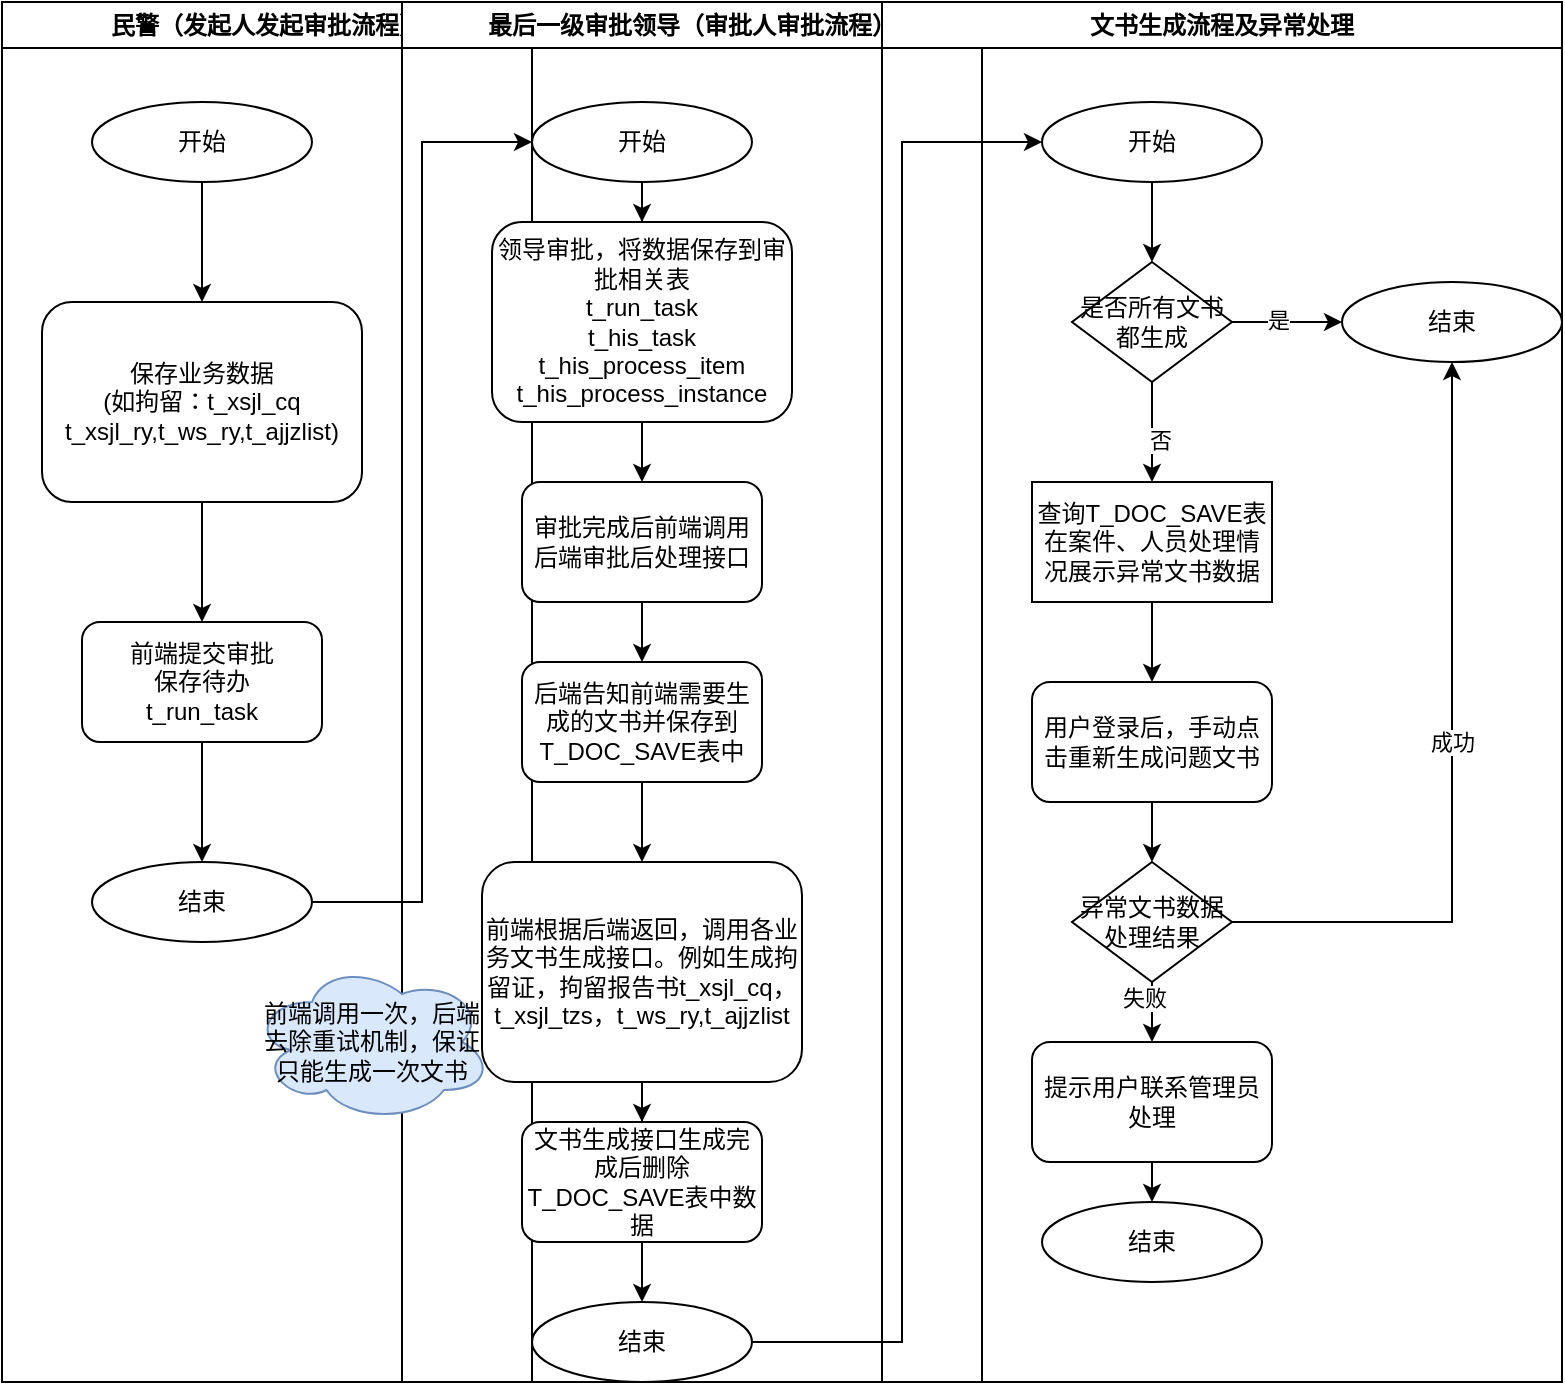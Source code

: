 <mxfile version="22.0.8" type="github">
  <diagram name="第 1 页" id="LQdozCUzeREpDvEhHPBl">
    <mxGraphModel dx="1195" dy="658" grid="1" gridSize="10" guides="1" tooltips="1" connect="1" arrows="1" fold="1" page="1" pageScale="1" pageWidth="827" pageHeight="1169" math="0" shadow="0">
      <root>
        <mxCell id="0" />
        <mxCell id="1" parent="0" />
        <mxCell id="T9YjubL9M0EGLn5qWtzr-11" value="" style="edgeStyle=orthogonalEdgeStyle;rounded=0;orthogonalLoop=1;jettySize=auto;html=1;" parent="1" source="T9YjubL9M0EGLn5qWtzr-10" target="T9YjubL9M0EGLn5qWtzr-1" edge="1">
          <mxGeometry relative="1" as="geometry" />
        </mxCell>
        <mxCell id="T9YjubL9M0EGLn5qWtzr-10" value="开始" style="ellipse;whiteSpace=wrap;html=1;" parent="1" vertex="1">
          <mxGeometry x="85" y="130" width="110" height="40" as="geometry" />
        </mxCell>
        <mxCell id="CQb4Y2ikIRKzOgYr6Xi7-2" value="民警（发起人发起审批流程）" style="swimlane;whiteSpace=wrap;html=1;" parent="1" vertex="1">
          <mxGeometry x="40" y="80" width="265" height="690" as="geometry" />
        </mxCell>
        <mxCell id="CQb4Y2ikIRKzOgYr6Xi7-4" value="结束" style="ellipse;whiteSpace=wrap;html=1;" parent="CQb4Y2ikIRKzOgYr6Xi7-2" vertex="1">
          <mxGeometry x="45" y="430" width="110" height="40" as="geometry" />
        </mxCell>
        <mxCell id="T9YjubL9M0EGLn5qWtzr-1" value="保存业务数据&lt;br&gt;(如拘留：t_xsjl_cq&lt;br&gt;&lt;span style=&quot;background-color: initial;&quot;&gt;t_xsjl_ry,t_ws_ry,t_ajjzlist&lt;/span&gt;)" style="rounded=1;whiteSpace=wrap;html=1;" parent="CQb4Y2ikIRKzOgYr6Xi7-2" vertex="1">
          <mxGeometry x="20" y="150" width="160" height="100" as="geometry" />
        </mxCell>
        <mxCell id="T9YjubL9M0EGLn5qWtzr-2" value="前端提交审批&lt;br&gt;保存待办&lt;br&gt;t_run_task" style="whiteSpace=wrap;html=1;rounded=1;" parent="CQb4Y2ikIRKzOgYr6Xi7-2" vertex="1">
          <mxGeometry x="40" y="310" width="120" height="60" as="geometry" />
        </mxCell>
        <mxCell id="T9YjubL9M0EGLn5qWtzr-3" value="" style="edgeStyle=orthogonalEdgeStyle;rounded=0;orthogonalLoop=1;jettySize=auto;html=1;" parent="CQb4Y2ikIRKzOgYr6Xi7-2" source="T9YjubL9M0EGLn5qWtzr-1" target="T9YjubL9M0EGLn5qWtzr-2" edge="1">
          <mxGeometry relative="1" as="geometry" />
        </mxCell>
        <mxCell id="CQb4Y2ikIRKzOgYr6Xi7-5" style="edgeStyle=orthogonalEdgeStyle;rounded=0;orthogonalLoop=1;jettySize=auto;html=1;exitX=0.5;exitY=1;exitDx=0;exitDy=0;entryX=0.5;entryY=0;entryDx=0;entryDy=0;" parent="CQb4Y2ikIRKzOgYr6Xi7-2" source="T9YjubL9M0EGLn5qWtzr-2" target="CQb4Y2ikIRKzOgYr6Xi7-4" edge="1">
          <mxGeometry relative="1" as="geometry" />
        </mxCell>
        <mxCell id="CQb4Y2ikIRKzOgYr6Xi7-3" value="最后一级审批领导（审批人审批流程）" style="swimlane;whiteSpace=wrap;html=1;" parent="1" vertex="1">
          <mxGeometry x="240" y="80" width="290" height="690" as="geometry" />
        </mxCell>
        <mxCell id="CQb4Y2ikIRKzOgYr6Xi7-7" value="" style="edgeStyle=orthogonalEdgeStyle;rounded=0;orthogonalLoop=1;jettySize=auto;html=1;" parent="CQb4Y2ikIRKzOgYr6Xi7-3" source="CQb4Y2ikIRKzOgYr6Xi7-6" target="T9YjubL9M0EGLn5qWtzr-4" edge="1">
          <mxGeometry relative="1" as="geometry" />
        </mxCell>
        <mxCell id="CQb4Y2ikIRKzOgYr6Xi7-6" value="开始" style="ellipse;whiteSpace=wrap;html=1;" parent="CQb4Y2ikIRKzOgYr6Xi7-3" vertex="1">
          <mxGeometry x="65" y="50" width="110" height="40" as="geometry" />
        </mxCell>
        <mxCell id="T9YjubL9M0EGLn5qWtzr-4" value="领导审批，将数据保存到审批相关表&lt;br&gt;&lt;div&gt;t_run_task&lt;/div&gt;&lt;div&gt;t_his_task&lt;/div&gt;&lt;div&gt;t_his_process_item&lt;/div&gt;&lt;div&gt;t_his_process_instance&lt;/div&gt;" style="whiteSpace=wrap;html=1;rounded=1;" parent="CQb4Y2ikIRKzOgYr6Xi7-3" vertex="1">
          <mxGeometry x="45" y="110" width="150" height="100" as="geometry" />
        </mxCell>
        <mxCell id="T9YjubL9M0EGLn5qWtzr-6" value="审批完成后前端调用后端审批后处理接口" style="whiteSpace=wrap;html=1;rounded=1;" parent="CQb4Y2ikIRKzOgYr6Xi7-3" vertex="1">
          <mxGeometry x="60" y="240" width="120" height="60" as="geometry" />
        </mxCell>
        <mxCell id="T9YjubL9M0EGLn5qWtzr-7" value="" style="edgeStyle=orthogonalEdgeStyle;rounded=0;orthogonalLoop=1;jettySize=auto;html=1;" parent="CQb4Y2ikIRKzOgYr6Xi7-3" source="T9YjubL9M0EGLn5qWtzr-4" target="T9YjubL9M0EGLn5qWtzr-6" edge="1">
          <mxGeometry relative="1" as="geometry" />
        </mxCell>
        <mxCell id="T9YjubL9M0EGLn5qWtzr-8" value="后端告知前端需要生成的文书并保存到T_DOC_SAVE表中" style="whiteSpace=wrap;html=1;rounded=1;" parent="CQb4Y2ikIRKzOgYr6Xi7-3" vertex="1">
          <mxGeometry x="60" y="330" width="120" height="60" as="geometry" />
        </mxCell>
        <mxCell id="T9YjubL9M0EGLn5qWtzr-9" value="" style="edgeStyle=orthogonalEdgeStyle;rounded=0;orthogonalLoop=1;jettySize=auto;html=1;" parent="CQb4Y2ikIRKzOgYr6Xi7-3" source="T9YjubL9M0EGLn5qWtzr-6" target="T9YjubL9M0EGLn5qWtzr-8" edge="1">
          <mxGeometry relative="1" as="geometry" />
        </mxCell>
        <mxCell id="T9YjubL9M0EGLn5qWtzr-12" value="前端根据后端返回，调用各业务文书生成接口。例如生成拘留证，拘留报告书t_xsjl_cq，&lt;br&gt;t_xsjl_tzs，t_ws_ry,t_ajjzlist" style="whiteSpace=wrap;html=1;rounded=1;" parent="CQb4Y2ikIRKzOgYr6Xi7-3" vertex="1">
          <mxGeometry x="40" y="430" width="160" height="110" as="geometry" />
        </mxCell>
        <mxCell id="T9YjubL9M0EGLn5qWtzr-13" value="" style="edgeStyle=orthogonalEdgeStyle;rounded=0;orthogonalLoop=1;jettySize=auto;html=1;" parent="CQb4Y2ikIRKzOgYr6Xi7-3" source="T9YjubL9M0EGLn5qWtzr-8" target="T9YjubL9M0EGLn5qWtzr-12" edge="1">
          <mxGeometry relative="1" as="geometry" />
        </mxCell>
        <mxCell id="T9YjubL9M0EGLn5qWtzr-14" value="文书生成接口生成完成后删除T_DOC_SAVE表中数据" style="whiteSpace=wrap;html=1;rounded=1;" parent="CQb4Y2ikIRKzOgYr6Xi7-3" vertex="1">
          <mxGeometry x="60" y="560" width="120" height="60" as="geometry" />
        </mxCell>
        <mxCell id="T9YjubL9M0EGLn5qWtzr-15" value="" style="edgeStyle=orthogonalEdgeStyle;rounded=0;orthogonalLoop=1;jettySize=auto;html=1;" parent="CQb4Y2ikIRKzOgYr6Xi7-3" source="T9YjubL9M0EGLn5qWtzr-12" target="T9YjubL9M0EGLn5qWtzr-14" edge="1">
          <mxGeometry relative="1" as="geometry" />
        </mxCell>
        <mxCell id="T9YjubL9M0EGLn5qWtzr-16" value="结束" style="ellipse;whiteSpace=wrap;html=1;" parent="CQb4Y2ikIRKzOgYr6Xi7-3" vertex="1">
          <mxGeometry x="65" y="650" width="110" height="40" as="geometry" />
        </mxCell>
        <mxCell id="T9YjubL9M0EGLn5qWtzr-17" value="" style="edgeStyle=orthogonalEdgeStyle;rounded=0;orthogonalLoop=1;jettySize=auto;html=1;" parent="CQb4Y2ikIRKzOgYr6Xi7-3" source="T9YjubL9M0EGLn5qWtzr-14" target="T9YjubL9M0EGLn5qWtzr-16" edge="1">
          <mxGeometry relative="1" as="geometry" />
        </mxCell>
        <mxCell id="78vW-5yNQpdt2b7PhhDn-3" value="前端调用一次，后端去除重试机制，保证只能生成一次文书" style="ellipse;shape=cloud;whiteSpace=wrap;html=1;fillColor=#dae8fc;strokeColor=#6c8ebf;" vertex="1" parent="CQb4Y2ikIRKzOgYr6Xi7-3">
          <mxGeometry x="-75" y="480" width="120" height="80" as="geometry" />
        </mxCell>
        <mxCell id="CQb4Y2ikIRKzOgYr6Xi7-8" style="edgeStyle=orthogonalEdgeStyle;rounded=0;orthogonalLoop=1;jettySize=auto;html=1;exitX=1;exitY=0.5;exitDx=0;exitDy=0;entryX=0;entryY=0.5;entryDx=0;entryDy=0;" parent="1" source="CQb4Y2ikIRKzOgYr6Xi7-4" target="CQb4Y2ikIRKzOgYr6Xi7-6" edge="1">
          <mxGeometry relative="1" as="geometry" />
        </mxCell>
        <mxCell id="CQb4Y2ikIRKzOgYr6Xi7-9" value="文书生成流程及异常处理" style="swimlane;whiteSpace=wrap;html=1;" parent="1" vertex="1">
          <mxGeometry x="480" y="80" width="340" height="690" as="geometry" />
        </mxCell>
        <mxCell id="CQb4Y2ikIRKzOgYr6Xi7-25" value="" style="edgeStyle=orthogonalEdgeStyle;rounded=0;orthogonalLoop=1;jettySize=auto;html=1;" parent="CQb4Y2ikIRKzOgYr6Xi7-9" source="CQb4Y2ikIRKzOgYr6Xi7-11" target="CQb4Y2ikIRKzOgYr6Xi7-24" edge="1">
          <mxGeometry relative="1" as="geometry" />
        </mxCell>
        <mxCell id="CQb4Y2ikIRKzOgYr6Xi7-11" value="开始" style="ellipse;whiteSpace=wrap;html=1;" parent="CQb4Y2ikIRKzOgYr6Xi7-9" vertex="1">
          <mxGeometry x="80" y="50" width="110" height="40" as="geometry" />
        </mxCell>
        <mxCell id="CQb4Y2ikIRKzOgYr6Xi7-27" value="" style="edgeStyle=orthogonalEdgeStyle;rounded=0;orthogonalLoop=1;jettySize=auto;html=1;" parent="CQb4Y2ikIRKzOgYr6Xi7-9" source="CQb4Y2ikIRKzOgYr6Xi7-24" target="CQb4Y2ikIRKzOgYr6Xi7-26" edge="1">
          <mxGeometry relative="1" as="geometry" />
        </mxCell>
        <mxCell id="CQb4Y2ikIRKzOgYr6Xi7-28" value="是" style="edgeLabel;html=1;align=center;verticalAlign=middle;resizable=0;points=[];" parent="CQb4Y2ikIRKzOgYr6Xi7-27" vertex="1" connectable="0">
          <mxGeometry x="-0.171" y="1" relative="1" as="geometry">
            <mxPoint as="offset" />
          </mxGeometry>
        </mxCell>
        <mxCell id="CQb4Y2ikIRKzOgYr6Xi7-30" value="" style="edgeStyle=orthogonalEdgeStyle;rounded=0;orthogonalLoop=1;jettySize=auto;html=1;" parent="CQb4Y2ikIRKzOgYr6Xi7-9" source="CQb4Y2ikIRKzOgYr6Xi7-24" target="CQb4Y2ikIRKzOgYr6Xi7-29" edge="1">
          <mxGeometry relative="1" as="geometry" />
        </mxCell>
        <mxCell id="CQb4Y2ikIRKzOgYr6Xi7-31" value="否" style="edgeLabel;html=1;align=center;verticalAlign=middle;resizable=0;points=[];" parent="CQb4Y2ikIRKzOgYr6Xi7-30" vertex="1" connectable="0">
          <mxGeometry x="0.152" y="4" relative="1" as="geometry">
            <mxPoint as="offset" />
          </mxGeometry>
        </mxCell>
        <mxCell id="CQb4Y2ikIRKzOgYr6Xi7-24" value="是否所有文书都生成" style="rhombus;whiteSpace=wrap;html=1;" parent="CQb4Y2ikIRKzOgYr6Xi7-9" vertex="1">
          <mxGeometry x="95" y="130" width="80" height="60" as="geometry" />
        </mxCell>
        <mxCell id="CQb4Y2ikIRKzOgYr6Xi7-26" value="结束" style="ellipse;whiteSpace=wrap;html=1;" parent="CQb4Y2ikIRKzOgYr6Xi7-9" vertex="1">
          <mxGeometry x="230" y="140" width="110" height="40" as="geometry" />
        </mxCell>
        <mxCell id="CQb4Y2ikIRKzOgYr6Xi7-33" value="" style="edgeStyle=orthogonalEdgeStyle;rounded=0;orthogonalLoop=1;jettySize=auto;html=1;" parent="CQb4Y2ikIRKzOgYr6Xi7-9" source="CQb4Y2ikIRKzOgYr6Xi7-29" target="CQb4Y2ikIRKzOgYr6Xi7-32" edge="1">
          <mxGeometry relative="1" as="geometry" />
        </mxCell>
        <mxCell id="CQb4Y2ikIRKzOgYr6Xi7-29" value="查询T_DOC_SAVE表在案件、人员处理情况展示异常文书数据" style="whiteSpace=wrap;html=1;" parent="CQb4Y2ikIRKzOgYr6Xi7-9" vertex="1">
          <mxGeometry x="75" y="240" width="120" height="60" as="geometry" />
        </mxCell>
        <mxCell id="CQb4Y2ikIRKzOgYr6Xi7-35" style="edgeStyle=orthogonalEdgeStyle;rounded=0;orthogonalLoop=1;jettySize=auto;html=1;exitX=0.5;exitY=1;exitDx=0;exitDy=0;entryX=0.5;entryY=0;entryDx=0;entryDy=0;" parent="CQb4Y2ikIRKzOgYr6Xi7-9" source="CQb4Y2ikIRKzOgYr6Xi7-32" target="CQb4Y2ikIRKzOgYr6Xi7-34" edge="1">
          <mxGeometry relative="1" as="geometry" />
        </mxCell>
        <mxCell id="CQb4Y2ikIRKzOgYr6Xi7-32" value="用户登录后，手动点击重新生成问题文书" style="rounded=1;whiteSpace=wrap;html=1;" parent="CQb4Y2ikIRKzOgYr6Xi7-9" vertex="1">
          <mxGeometry x="75" y="340" width="120" height="60" as="geometry" />
        </mxCell>
        <mxCell id="CQb4Y2ikIRKzOgYr6Xi7-37" style="edgeStyle=orthogonalEdgeStyle;rounded=0;orthogonalLoop=1;jettySize=auto;html=1;exitX=1;exitY=0.5;exitDx=0;exitDy=0;entryX=0.5;entryY=1;entryDx=0;entryDy=0;" parent="CQb4Y2ikIRKzOgYr6Xi7-9" source="CQb4Y2ikIRKzOgYr6Xi7-34" target="CQb4Y2ikIRKzOgYr6Xi7-26" edge="1">
          <mxGeometry relative="1" as="geometry" />
        </mxCell>
        <mxCell id="CQb4Y2ikIRKzOgYr6Xi7-38" value="成功" style="edgeLabel;html=1;align=center;verticalAlign=middle;resizable=0;points=[];" parent="CQb4Y2ikIRKzOgYr6Xi7-37" vertex="1" connectable="0">
          <mxGeometry x="0.027" relative="1" as="geometry">
            <mxPoint as="offset" />
          </mxGeometry>
        </mxCell>
        <mxCell id="CQb4Y2ikIRKzOgYr6Xi7-39" style="edgeStyle=orthogonalEdgeStyle;rounded=0;orthogonalLoop=1;jettySize=auto;html=1;exitX=0.5;exitY=1;exitDx=0;exitDy=0;entryX=0.5;entryY=0;entryDx=0;entryDy=0;" parent="CQb4Y2ikIRKzOgYr6Xi7-9" source="CQb4Y2ikIRKzOgYr6Xi7-34" target="CQb4Y2ikIRKzOgYr6Xi7-36" edge="1">
          <mxGeometry relative="1" as="geometry" />
        </mxCell>
        <mxCell id="CQb4Y2ikIRKzOgYr6Xi7-40" value="失败" style="edgeLabel;html=1;align=center;verticalAlign=middle;resizable=0;points=[];" parent="CQb4Y2ikIRKzOgYr6Xi7-39" vertex="1" connectable="0">
          <mxGeometry x="-0.51" y="-4" relative="1" as="geometry">
            <mxPoint as="offset" />
          </mxGeometry>
        </mxCell>
        <mxCell id="CQb4Y2ikIRKzOgYr6Xi7-34" value="异常文书数据处理结果" style="rhombus;whiteSpace=wrap;html=1;" parent="CQb4Y2ikIRKzOgYr6Xi7-9" vertex="1">
          <mxGeometry x="95" y="430" width="80" height="60" as="geometry" />
        </mxCell>
        <mxCell id="CQb4Y2ikIRKzOgYr6Xi7-42" style="edgeStyle=orthogonalEdgeStyle;rounded=0;orthogonalLoop=1;jettySize=auto;html=1;exitX=0.5;exitY=1;exitDx=0;exitDy=0;entryX=0.5;entryY=0;entryDx=0;entryDy=0;" parent="CQb4Y2ikIRKzOgYr6Xi7-9" source="CQb4Y2ikIRKzOgYr6Xi7-36" target="CQb4Y2ikIRKzOgYr6Xi7-41" edge="1">
          <mxGeometry relative="1" as="geometry" />
        </mxCell>
        <mxCell id="CQb4Y2ikIRKzOgYr6Xi7-36" value="提示用户联系管理员处理" style="rounded=1;whiteSpace=wrap;html=1;" parent="CQb4Y2ikIRKzOgYr6Xi7-9" vertex="1">
          <mxGeometry x="75" y="520" width="120" height="60" as="geometry" />
        </mxCell>
        <mxCell id="CQb4Y2ikIRKzOgYr6Xi7-41" value="结束" style="ellipse;whiteSpace=wrap;html=1;" parent="CQb4Y2ikIRKzOgYr6Xi7-9" vertex="1">
          <mxGeometry x="80" y="600" width="110" height="40" as="geometry" />
        </mxCell>
        <mxCell id="CQb4Y2ikIRKzOgYr6Xi7-23" style="edgeStyle=orthogonalEdgeStyle;rounded=0;orthogonalLoop=1;jettySize=auto;html=1;exitX=1;exitY=0.5;exitDx=0;exitDy=0;entryX=0;entryY=0.5;entryDx=0;entryDy=0;" parent="1" source="T9YjubL9M0EGLn5qWtzr-16" target="CQb4Y2ikIRKzOgYr6Xi7-11" edge="1">
          <mxGeometry relative="1" as="geometry">
            <Array as="points">
              <mxPoint x="490" y="750" />
              <mxPoint x="490" y="150" />
            </Array>
          </mxGeometry>
        </mxCell>
      </root>
    </mxGraphModel>
  </diagram>
</mxfile>
